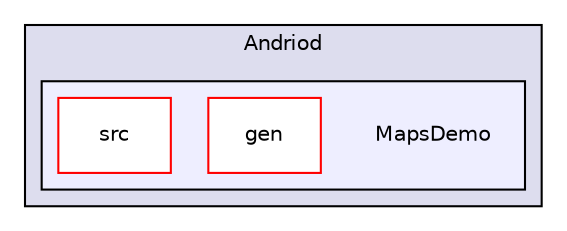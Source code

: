 digraph "Andriod/MapsDemo" {
  compound=true
  node [ fontsize="10", fontname="Helvetica"];
  edge [ labelfontsize="10", labelfontname="Helvetica"];
  subgraph clusterdir_350d3b1b3e1360333aab8fe24ffceff6 {
    graph [ bgcolor="#ddddee", pencolor="black", label="Andriod" fontname="Helvetica", fontsize="10", URL="dir_350d3b1b3e1360333aab8fe24ffceff6.html"]
  subgraph clusterdir_20826fb937e9286f7f00036beb125b02 {
    graph [ bgcolor="#eeeeff", pencolor="black", label="" URL="dir_20826fb937e9286f7f00036beb125b02.html"];
    dir_20826fb937e9286f7f00036beb125b02 [shape=plaintext label="MapsDemo"];
    dir_67b590966979382b81f11edf33de266d [shape=box label="gen" color="red" fillcolor="white" style="filled" URL="dir_67b590966979382b81f11edf33de266d.html"];
    dir_7a61b39c60d0ae987e6607473e9d4806 [shape=box label="src" color="red" fillcolor="white" style="filled" URL="dir_7a61b39c60d0ae987e6607473e9d4806.html"];
  }
  }
}
